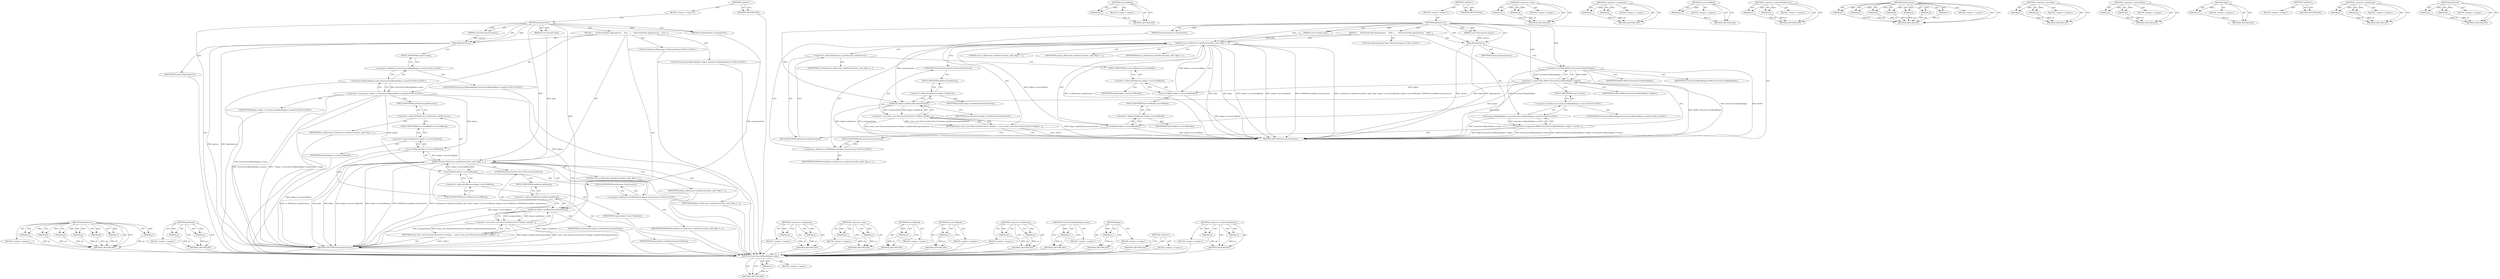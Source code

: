 digraph "&lt;operator&gt;.indirectFieldAccess" {
vulnerable_96 [label=<(METHOD,EntrySyncCallbackHelper.create)>];
vulnerable_97 [label=<(PARAM,p1)>];
vulnerable_98 [label=<(BLOCK,&lt;empty&gt;,&lt;empty&gt;)>];
vulnerable_99 [label=<(METHOD_RETURN,ANY)>];
vulnerable_124 [label=<(METHOD,errorCallback)>];
vulnerable_125 [label=<(PARAM,p1)>];
vulnerable_126 [label=<(BLOCK,&lt;empty&gt;,&lt;empty&gt;)>];
vulnerable_127 [label=<(METHOD_RETURN,ANY)>];
vulnerable_6 [label=<(METHOD,&lt;global&gt;)<SUB>1</SUB>>];
vulnerable_7 [label=<(BLOCK,&lt;empty&gt;,&lt;empty&gt;)<SUB>1</SUB>>];
vulnerable_8 [label=<(METHOD,getDirectory)<SUB>1</SUB>>];
vulnerable_9 [label=<(PARAM,const String&amp; path)<SUB>1</SUB>>];
vulnerable_10 [label=<(PARAM,const Dictionary&amp; options)<SUB>1</SUB>>];
vulnerable_11 [label=<(PARAM,ExceptionState&amp; exceptionState)<SUB>1</SUB>>];
vulnerable_12 [label=<(BLOCK,{
     FileSystemFlags flags(options);
    RefP...,{
     FileSystemFlags flags(options);
    RefP...)<SUB>2</SUB>>];
vulnerable_13 [label="<(LOCAL,FileSystemFlags flags: FileSystemFlags)<SUB>3</SUB>>"];
vulnerable_14 [label=<(flags,flags(options))<SUB>3</SUB>>];
vulnerable_15 [label=<(IDENTIFIER,options,flags(options))<SUB>3</SUB>>];
vulnerable_16 [label=<(&lt;operator&gt;.assignment,RefPtr&lt;EntrySyncCallbackHelper&gt; helper = EntryS...)<SUB>4</SUB>>];
vulnerable_17 [label=<(&lt;operator&gt;.greaterThan,RefPtr&lt;EntrySyncCallbackHelper&gt; helper)<SUB>4</SUB>>];
vulnerable_18 [label=<(&lt;operator&gt;.lessThan,RefPtr&lt;EntrySyncCallbackHelper)<SUB>4</SUB>>];
vulnerable_19 [label=<(IDENTIFIER,RefPtr,RefPtr&lt;EntrySyncCallbackHelper)<SUB>4</SUB>>];
vulnerable_20 [label=<(IDENTIFIER,EntrySyncCallbackHelper,RefPtr&lt;EntrySyncCallbackHelper)<SUB>4</SUB>>];
vulnerable_21 [label=<(IDENTIFIER,helper,RefPtr&lt;EntrySyncCallbackHelper&gt; helper)<SUB>4</SUB>>];
vulnerable_22 [label="<(EntrySyncCallbackHelper.create,EntrySyncCallbackHelper::create())<SUB>4</SUB>>"];
vulnerable_23 [label="<(&lt;operator&gt;.fieldAccess,EntrySyncCallbackHelper::create)<SUB>4</SUB>>"];
vulnerable_24 [label="<(IDENTIFIER,EntrySyncCallbackHelper,EntrySyncCallbackHelper::create())<SUB>4</SUB>>"];
vulnerable_25 [label=<(FIELD_IDENTIFIER,create,create)<SUB>4</SUB>>];
vulnerable_26 [label=<(getDirectory,m_fileSystem-&gt;getDirectory(this, path, flags, h...)<SUB>5</SUB>>];
vulnerable_27 [label=<(&lt;operator&gt;.indirectFieldAccess,m_fileSystem-&gt;getDirectory)<SUB>5</SUB>>];
vulnerable_28 [label=<(IDENTIFIER,m_fileSystem,m_fileSystem-&gt;getDirectory(this, path, flags, h...)<SUB>5</SUB>>];
vulnerable_29 [label=<(FIELD_IDENTIFIER,getDirectory,getDirectory)<SUB>5</SUB>>];
vulnerable_30 [label=<(LITERAL,this,m_fileSystem-&gt;getDirectory(this, path, flags, h...)<SUB>5</SUB>>];
vulnerable_31 [label=<(IDENTIFIER,path,m_fileSystem-&gt;getDirectory(this, path, flags, h...)<SUB>5</SUB>>];
vulnerable_32 [label=<(IDENTIFIER,flags,m_fileSystem-&gt;getDirectory(this, path, flags, h...)<SUB>5</SUB>>];
vulnerable_33 [label=<(successCallback,helper-&gt;successCallback())<SUB>5</SUB>>];
vulnerable_34 [label=<(&lt;operator&gt;.indirectFieldAccess,helper-&gt;successCallback)<SUB>5</SUB>>];
vulnerable_35 [label=<(IDENTIFIER,helper,helper-&gt;successCallback())<SUB>5</SUB>>];
vulnerable_36 [label=<(FIELD_IDENTIFIER,successCallback,successCallback)<SUB>5</SUB>>];
vulnerable_37 [label=<(errorCallback,helper-&gt;errorCallback())<SUB>5</SUB>>];
vulnerable_38 [label=<(&lt;operator&gt;.indirectFieldAccess,helper-&gt;errorCallback)<SUB>5</SUB>>];
vulnerable_39 [label=<(IDENTIFIER,helper,helper-&gt;errorCallback())<SUB>5</SUB>>];
vulnerable_40 [label=<(FIELD_IDENTIFIER,errorCallback,errorCallback)<SUB>5</SUB>>];
vulnerable_41 [label="<(&lt;operator&gt;.fieldAccess,DOMFileSystemBase::Synchronous)<SUB>5</SUB>>"];
vulnerable_42 [label=<(IDENTIFIER,DOMFileSystemBase,m_fileSystem-&gt;getDirectory(this, path, flags, h...)<SUB>5</SUB>>];
vulnerable_43 [label=<(FIELD_IDENTIFIER,Synchronous,Synchronous)<SUB>5</SUB>>];
vulnerable_44 [label=<(RETURN,return static_cast&lt;DirectoryEntrySync*&gt;(helper-...,return static_cast&lt;DirectoryEntrySync*&gt;(helper-...)<SUB>6</SUB>>];
vulnerable_45 [label=<(&lt;operator&gt;.cast,static_cast&lt;DirectoryEntrySync*&gt;(helper-&gt;getRes...)<SUB>6</SUB>>];
vulnerable_46 [label=<(UNKNOWN,DirectoryEntrySync*,DirectoryEntrySync*)<SUB>6</SUB>>];
vulnerable_47 [label=<(getResult,helper-&gt;getResult(exceptionState))<SUB>6</SUB>>];
vulnerable_48 [label=<(&lt;operator&gt;.indirectFieldAccess,helper-&gt;getResult)<SUB>6</SUB>>];
vulnerable_49 [label=<(IDENTIFIER,helper,helper-&gt;getResult(exceptionState))<SUB>6</SUB>>];
vulnerable_50 [label=<(FIELD_IDENTIFIER,getResult,getResult)<SUB>6</SUB>>];
vulnerable_51 [label=<(IDENTIFIER,exceptionState,helper-&gt;getResult(exceptionState))<SUB>6</SUB>>];
vulnerable_52 [label=<(METHOD_RETURN,DirectoryEntrySync)<SUB>1</SUB>>];
vulnerable_54 [label=<(METHOD_RETURN,ANY)<SUB>1</SUB>>];
vulnerable_128 [label=<(METHOD,&lt;operator&gt;.cast)>];
vulnerable_129 [label=<(PARAM,p1)>];
vulnerable_130 [label=<(PARAM,p2)>];
vulnerable_131 [label=<(BLOCK,&lt;empty&gt;,&lt;empty&gt;)>];
vulnerable_132 [label=<(METHOD_RETURN,ANY)>];
vulnerable_81 [label=<(METHOD,&lt;operator&gt;.assignment)>];
vulnerable_82 [label=<(PARAM,p1)>];
vulnerable_83 [label=<(PARAM,p2)>];
vulnerable_84 [label=<(BLOCK,&lt;empty&gt;,&lt;empty&gt;)>];
vulnerable_85 [label=<(METHOD_RETURN,ANY)>];
vulnerable_120 [label=<(METHOD,successCallback)>];
vulnerable_121 [label=<(PARAM,p1)>];
vulnerable_122 [label=<(BLOCK,&lt;empty&gt;,&lt;empty&gt;)>];
vulnerable_123 [label=<(METHOD_RETURN,ANY)>];
vulnerable_115 [label=<(METHOD,&lt;operator&gt;.indirectFieldAccess)>];
vulnerable_116 [label=<(PARAM,p1)>];
vulnerable_117 [label=<(PARAM,p2)>];
vulnerable_118 [label=<(BLOCK,&lt;empty&gt;,&lt;empty&gt;)>];
vulnerable_119 [label=<(METHOD_RETURN,ANY)>];
vulnerable_105 [label=<(METHOD,getDirectory)>];
vulnerable_106 [label=<(PARAM,p1)>];
vulnerable_107 [label=<(PARAM,p2)>];
vulnerable_108 [label=<(PARAM,p3)>];
vulnerable_109 [label=<(PARAM,p4)>];
vulnerable_110 [label=<(PARAM,p5)>];
vulnerable_111 [label=<(PARAM,p6)>];
vulnerable_112 [label=<(PARAM,p7)>];
vulnerable_113 [label=<(BLOCK,&lt;empty&gt;,&lt;empty&gt;)>];
vulnerable_114 [label=<(METHOD_RETURN,ANY)>];
vulnerable_91 [label=<(METHOD,&lt;operator&gt;.lessThan)>];
vulnerable_92 [label=<(PARAM,p1)>];
vulnerable_93 [label=<(PARAM,p2)>];
vulnerable_94 [label=<(BLOCK,&lt;empty&gt;,&lt;empty&gt;)>];
vulnerable_95 [label=<(METHOD_RETURN,ANY)>];
vulnerable_86 [label=<(METHOD,&lt;operator&gt;.greaterThan)>];
vulnerable_87 [label=<(PARAM,p1)>];
vulnerable_88 [label=<(PARAM,p2)>];
vulnerable_89 [label=<(BLOCK,&lt;empty&gt;,&lt;empty&gt;)>];
vulnerable_90 [label=<(METHOD_RETURN,ANY)>];
vulnerable_77 [label=<(METHOD,flags)>];
vulnerable_78 [label=<(PARAM,p1)>];
vulnerable_79 [label=<(BLOCK,&lt;empty&gt;,&lt;empty&gt;)>];
vulnerable_80 [label=<(METHOD_RETURN,ANY)>];
vulnerable_71 [label=<(METHOD,&lt;global&gt;)<SUB>1</SUB>>];
vulnerable_72 [label=<(BLOCK,&lt;empty&gt;,&lt;empty&gt;)>];
vulnerable_73 [label=<(METHOD_RETURN,ANY)>];
vulnerable_100 [label=<(METHOD,&lt;operator&gt;.fieldAccess)>];
vulnerable_101 [label=<(PARAM,p1)>];
vulnerable_102 [label=<(PARAM,p2)>];
vulnerable_103 [label=<(BLOCK,&lt;empty&gt;,&lt;empty&gt;)>];
vulnerable_104 [label=<(METHOD_RETURN,ANY)>];
vulnerable_133 [label=<(METHOD,getResult)>];
vulnerable_134 [label=<(PARAM,p1)>];
vulnerable_135 [label=<(PARAM,p2)>];
vulnerable_136 [label=<(BLOCK,&lt;empty&gt;,&lt;empty&gt;)>];
vulnerable_137 [label=<(METHOD_RETURN,ANY)>];
fixed_94 [label=<(METHOD,getDirectory)>];
fixed_95 [label=<(PARAM,p1)>];
fixed_96 [label=<(PARAM,p2)>];
fixed_97 [label=<(PARAM,p3)>];
fixed_98 [label=<(PARAM,p4)>];
fixed_99 [label=<(PARAM,p5)>];
fixed_100 [label=<(PARAM,p6)>];
fixed_101 [label=<(PARAM,p7)>];
fixed_102 [label=<(BLOCK,&lt;empty&gt;,&lt;empty&gt;)>];
fixed_103 [label=<(METHOD_RETURN,ANY)>];
fixed_122 [label=<(METHOD,getResult)>];
fixed_123 [label=<(PARAM,p1)>];
fixed_124 [label=<(PARAM,p2)>];
fixed_125 [label=<(BLOCK,&lt;empty&gt;,&lt;empty&gt;)>];
fixed_126 [label=<(METHOD_RETURN,ANY)>];
fixed_6 [label=<(METHOD,&lt;global&gt;)<SUB>1</SUB>>];
fixed_7 [label=<(BLOCK,&lt;empty&gt;,&lt;empty&gt;)<SUB>1</SUB>>];
fixed_8 [label=<(METHOD,getDirectory)<SUB>1</SUB>>];
fixed_9 [label=<(PARAM,const String&amp; path)<SUB>1</SUB>>];
fixed_10 [label=<(PARAM,const Dictionary&amp; options)<SUB>1</SUB>>];
fixed_11 [label=<(PARAM,ExceptionState&amp; exceptionState)<SUB>1</SUB>>];
fixed_12 [label=<(BLOCK,{
     FileSystemFlags flags(options);
    Entr...,{
     FileSystemFlags flags(options);
    Entr...)<SUB>2</SUB>>];
fixed_13 [label="<(LOCAL,FileSystemFlags flags: FileSystemFlags)<SUB>3</SUB>>"];
fixed_14 [label=<(flags,flags(options))<SUB>3</SUB>>];
fixed_15 [label=<(IDENTIFIER,options,flags(options))<SUB>3</SUB>>];
fixed_16 [label="<(LOCAL,EntrySyncCallbackHelper* helper: EntrySyncCallbackHelper*)<SUB>4</SUB>>"];
fixed_17 [label="<(&lt;operator&gt;.assignment,* helper = EntrySyncCallbackHelper::create())<SUB>4</SUB>>"];
fixed_18 [label="<(IDENTIFIER,helper,* helper = EntrySyncCallbackHelper::create())<SUB>4</SUB>>"];
fixed_19 [label="<(EntrySyncCallbackHelper.create,EntrySyncCallbackHelper::create())<SUB>4</SUB>>"];
fixed_20 [label="<(&lt;operator&gt;.fieldAccess,EntrySyncCallbackHelper::create)<SUB>4</SUB>>"];
fixed_21 [label="<(IDENTIFIER,EntrySyncCallbackHelper,EntrySyncCallbackHelper::create())<SUB>4</SUB>>"];
fixed_22 [label=<(FIELD_IDENTIFIER,create,create)<SUB>4</SUB>>];
fixed_23 [label=<(getDirectory,m_fileSystem-&gt;getDirectory(this, path, flags, h...)<SUB>5</SUB>>];
fixed_24 [label=<(&lt;operator&gt;.indirectFieldAccess,m_fileSystem-&gt;getDirectory)<SUB>5</SUB>>];
fixed_25 [label=<(IDENTIFIER,m_fileSystem,m_fileSystem-&gt;getDirectory(this, path, flags, h...)<SUB>5</SUB>>];
fixed_26 [label=<(FIELD_IDENTIFIER,getDirectory,getDirectory)<SUB>5</SUB>>];
fixed_27 [label=<(LITERAL,this,m_fileSystem-&gt;getDirectory(this, path, flags, h...)<SUB>5</SUB>>];
fixed_28 [label=<(IDENTIFIER,path,m_fileSystem-&gt;getDirectory(this, path, flags, h...)<SUB>5</SUB>>];
fixed_29 [label=<(IDENTIFIER,flags,m_fileSystem-&gt;getDirectory(this, path, flags, h...)<SUB>5</SUB>>];
fixed_30 [label=<(successCallback,helper-&gt;successCallback())<SUB>5</SUB>>];
fixed_31 [label=<(&lt;operator&gt;.indirectFieldAccess,helper-&gt;successCallback)<SUB>5</SUB>>];
fixed_32 [label=<(IDENTIFIER,helper,helper-&gt;successCallback())<SUB>5</SUB>>];
fixed_33 [label=<(FIELD_IDENTIFIER,successCallback,successCallback)<SUB>5</SUB>>];
fixed_34 [label=<(errorCallback,helper-&gt;errorCallback())<SUB>5</SUB>>];
fixed_35 [label=<(&lt;operator&gt;.indirectFieldAccess,helper-&gt;errorCallback)<SUB>5</SUB>>];
fixed_36 [label=<(IDENTIFIER,helper,helper-&gt;errorCallback())<SUB>5</SUB>>];
fixed_37 [label=<(FIELD_IDENTIFIER,errorCallback,errorCallback)<SUB>5</SUB>>];
fixed_38 [label="<(&lt;operator&gt;.fieldAccess,DOMFileSystemBase::Synchronous)<SUB>5</SUB>>"];
fixed_39 [label=<(IDENTIFIER,DOMFileSystemBase,m_fileSystem-&gt;getDirectory(this, path, flags, h...)<SUB>5</SUB>>];
fixed_40 [label=<(FIELD_IDENTIFIER,Synchronous,Synchronous)<SUB>5</SUB>>];
fixed_41 [label=<(RETURN,return static_cast&lt;DirectoryEntrySync*&gt;(helper-...,return static_cast&lt;DirectoryEntrySync*&gt;(helper-...)<SUB>6</SUB>>];
fixed_42 [label=<(&lt;operator&gt;.cast,static_cast&lt;DirectoryEntrySync*&gt;(helper-&gt;getRes...)<SUB>6</SUB>>];
fixed_43 [label=<(UNKNOWN,DirectoryEntrySync*,DirectoryEntrySync*)<SUB>6</SUB>>];
fixed_44 [label=<(getResult,helper-&gt;getResult(exceptionState))<SUB>6</SUB>>];
fixed_45 [label=<(&lt;operator&gt;.indirectFieldAccess,helper-&gt;getResult)<SUB>6</SUB>>];
fixed_46 [label=<(IDENTIFIER,helper,helper-&gt;getResult(exceptionState))<SUB>6</SUB>>];
fixed_47 [label=<(FIELD_IDENTIFIER,getResult,getResult)<SUB>6</SUB>>];
fixed_48 [label=<(IDENTIFIER,exceptionState,helper-&gt;getResult(exceptionState))<SUB>6</SUB>>];
fixed_49 [label=<(METHOD_RETURN,DirectoryEntrySync)<SUB>1</SUB>>];
fixed_51 [label=<(METHOD_RETURN,ANY)<SUB>1</SUB>>];
fixed_80 [label=<(METHOD,&lt;operator&gt;.assignment)>];
fixed_81 [label=<(PARAM,p1)>];
fixed_82 [label=<(PARAM,p2)>];
fixed_83 [label=<(BLOCK,&lt;empty&gt;,&lt;empty&gt;)>];
fixed_84 [label=<(METHOD_RETURN,ANY)>];
fixed_117 [label=<(METHOD,&lt;operator&gt;.cast)>];
fixed_118 [label=<(PARAM,p1)>];
fixed_119 [label=<(PARAM,p2)>];
fixed_120 [label=<(BLOCK,&lt;empty&gt;,&lt;empty&gt;)>];
fixed_121 [label=<(METHOD_RETURN,ANY)>];
fixed_113 [label=<(METHOD,errorCallback)>];
fixed_114 [label=<(PARAM,p1)>];
fixed_115 [label=<(BLOCK,&lt;empty&gt;,&lt;empty&gt;)>];
fixed_116 [label=<(METHOD_RETURN,ANY)>];
fixed_109 [label=<(METHOD,successCallback)>];
fixed_110 [label=<(PARAM,p1)>];
fixed_111 [label=<(BLOCK,&lt;empty&gt;,&lt;empty&gt;)>];
fixed_112 [label=<(METHOD_RETURN,ANY)>];
fixed_89 [label=<(METHOD,&lt;operator&gt;.fieldAccess)>];
fixed_90 [label=<(PARAM,p1)>];
fixed_91 [label=<(PARAM,p2)>];
fixed_92 [label=<(BLOCK,&lt;empty&gt;,&lt;empty&gt;)>];
fixed_93 [label=<(METHOD_RETURN,ANY)>];
fixed_85 [label=<(METHOD,EntrySyncCallbackHelper.create)>];
fixed_86 [label=<(PARAM,p1)>];
fixed_87 [label=<(BLOCK,&lt;empty&gt;,&lt;empty&gt;)>];
fixed_88 [label=<(METHOD_RETURN,ANY)>];
fixed_76 [label=<(METHOD,flags)>];
fixed_77 [label=<(PARAM,p1)>];
fixed_78 [label=<(BLOCK,&lt;empty&gt;,&lt;empty&gt;)>];
fixed_79 [label=<(METHOD_RETURN,ANY)>];
fixed_70 [label=<(METHOD,&lt;global&gt;)<SUB>1</SUB>>];
fixed_71 [label=<(BLOCK,&lt;empty&gt;,&lt;empty&gt;)>];
fixed_72 [label=<(METHOD_RETURN,ANY)>];
fixed_104 [label=<(METHOD,&lt;operator&gt;.indirectFieldAccess)>];
fixed_105 [label=<(PARAM,p1)>];
fixed_106 [label=<(PARAM,p2)>];
fixed_107 [label=<(BLOCK,&lt;empty&gt;,&lt;empty&gt;)>];
fixed_108 [label=<(METHOD_RETURN,ANY)>];
vulnerable_96 -> vulnerable_97  [key=0, label="AST: "];
vulnerable_96 -> vulnerable_97  [key=1, label="DDG: "];
vulnerable_96 -> vulnerable_98  [key=0, label="AST: "];
vulnerable_96 -> vulnerable_99  [key=0, label="AST: "];
vulnerable_96 -> vulnerable_99  [key=1, label="CFG: "];
vulnerable_97 -> vulnerable_99  [key=0, label="DDG: p1"];
vulnerable_124 -> vulnerable_125  [key=0, label="AST: "];
vulnerable_124 -> vulnerable_125  [key=1, label="DDG: "];
vulnerable_124 -> vulnerable_126  [key=0, label="AST: "];
vulnerable_124 -> vulnerable_127  [key=0, label="AST: "];
vulnerable_124 -> vulnerable_127  [key=1, label="CFG: "];
vulnerable_125 -> vulnerable_127  [key=0, label="DDG: p1"];
vulnerable_6 -> vulnerable_7  [key=0, label="AST: "];
vulnerable_6 -> vulnerable_54  [key=0, label="AST: "];
vulnerable_6 -> vulnerable_54  [key=1, label="CFG: "];
vulnerable_7 -> vulnerable_8  [key=0, label="AST: "];
vulnerable_8 -> vulnerable_9  [key=0, label="AST: "];
vulnerable_8 -> vulnerable_9  [key=1, label="DDG: "];
vulnerable_8 -> vulnerable_10  [key=0, label="AST: "];
vulnerable_8 -> vulnerable_10  [key=1, label="DDG: "];
vulnerable_8 -> vulnerable_11  [key=0, label="AST: "];
vulnerable_8 -> vulnerable_11  [key=1, label="DDG: "];
vulnerable_8 -> vulnerable_12  [key=0, label="AST: "];
vulnerable_8 -> vulnerable_52  [key=0, label="AST: "];
vulnerable_8 -> vulnerable_14  [key=0, label="CFG: "];
vulnerable_8 -> vulnerable_14  [key=1, label="DDG: "];
vulnerable_8 -> vulnerable_26  [key=0, label="DDG: "];
vulnerable_8 -> vulnerable_17  [key=0, label="DDG: "];
vulnerable_8 -> vulnerable_18  [key=0, label="DDG: "];
vulnerable_8 -> vulnerable_47  [key=0, label="DDG: "];
vulnerable_9 -> vulnerable_26  [key=0, label="DDG: path"];
vulnerable_10 -> vulnerable_14  [key=0, label="DDG: options"];
vulnerable_11 -> vulnerable_47  [key=0, label="DDG: exceptionState"];
vulnerable_12 -> vulnerable_13  [key=0, label="AST: "];
vulnerable_12 -> vulnerable_14  [key=0, label="AST: "];
vulnerable_12 -> vulnerable_16  [key=0, label="AST: "];
vulnerable_12 -> vulnerable_26  [key=0, label="AST: "];
vulnerable_12 -> vulnerable_44  [key=0, label="AST: "];
vulnerable_14 -> vulnerable_15  [key=0, label="AST: "];
vulnerable_14 -> vulnerable_18  [key=0, label="CFG: "];
vulnerable_14 -> vulnerable_52  [key=0, label="DDG: options"];
vulnerable_14 -> vulnerable_52  [key=1, label="DDG: flags(options)"];
vulnerable_16 -> vulnerable_17  [key=0, label="AST: "];
vulnerable_16 -> vulnerable_22  [key=0, label="AST: "];
vulnerable_16 -> vulnerable_29  [key=0, label="CFG: "];
vulnerable_16 -> vulnerable_52  [key=0, label="DDG: RefPtr&lt;EntrySyncCallbackHelper&gt; helper"];
vulnerable_16 -> vulnerable_52  [key=1, label="DDG: EntrySyncCallbackHelper::create()"];
vulnerable_16 -> vulnerable_52  [key=2, label="DDG: RefPtr&lt;EntrySyncCallbackHelper&gt; helper = EntrySyncCallbackHelper::create()"];
vulnerable_17 -> vulnerable_18  [key=0, label="AST: "];
vulnerable_17 -> vulnerable_21  [key=0, label="AST: "];
vulnerable_17 -> vulnerable_25  [key=0, label="CFG: "];
vulnerable_17 -> vulnerable_52  [key=0, label="DDG: RefPtr&lt;EntrySyncCallbackHelper"];
vulnerable_17 -> vulnerable_52  [key=1, label="DDG: helper"];
vulnerable_17 -> vulnerable_33  [key=0, label="DDG: helper"];
vulnerable_17 -> vulnerable_37  [key=0, label="DDG: helper"];
vulnerable_17 -> vulnerable_47  [key=0, label="DDG: helper"];
vulnerable_18 -> vulnerable_19  [key=0, label="AST: "];
vulnerable_18 -> vulnerable_20  [key=0, label="AST: "];
vulnerable_18 -> vulnerable_17  [key=0, label="CFG: "];
vulnerable_18 -> vulnerable_17  [key=1, label="DDG: RefPtr"];
vulnerable_18 -> vulnerable_17  [key=2, label="DDG: EntrySyncCallbackHelper"];
vulnerable_18 -> vulnerable_52  [key=0, label="DDG: EntrySyncCallbackHelper"];
vulnerable_18 -> vulnerable_52  [key=1, label="DDG: RefPtr"];
vulnerable_18 -> vulnerable_22  [key=0, label="DDG: EntrySyncCallbackHelper"];
vulnerable_22 -> vulnerable_23  [key=0, label="AST: "];
vulnerable_22 -> vulnerable_16  [key=0, label="CFG: "];
vulnerable_22 -> vulnerable_16  [key=1, label="DDG: EntrySyncCallbackHelper::create"];
vulnerable_22 -> vulnerable_52  [key=0, label="DDG: EntrySyncCallbackHelper::create"];
vulnerable_23 -> vulnerable_24  [key=0, label="AST: "];
vulnerable_23 -> vulnerable_25  [key=0, label="AST: "];
vulnerable_23 -> vulnerable_22  [key=0, label="CFG: "];
vulnerable_25 -> vulnerable_23  [key=0, label="CFG: "];
vulnerable_26 -> vulnerable_27  [key=0, label="AST: "];
vulnerable_26 -> vulnerable_30  [key=0, label="AST: "];
vulnerable_26 -> vulnerable_31  [key=0, label="AST: "];
vulnerable_26 -> vulnerable_32  [key=0, label="AST: "];
vulnerable_26 -> vulnerable_33  [key=0, label="AST: "];
vulnerable_26 -> vulnerable_37  [key=0, label="AST: "];
vulnerable_26 -> vulnerable_41  [key=0, label="AST: "];
vulnerable_26 -> vulnerable_46  [key=0, label="CFG: "];
vulnerable_26 -> vulnerable_52  [key=0, label="DDG: m_fileSystem-&gt;getDirectory"];
vulnerable_26 -> vulnerable_52  [key=1, label="DDG: path"];
vulnerable_26 -> vulnerable_52  [key=2, label="DDG: flags"];
vulnerable_26 -> vulnerable_52  [key=3, label="DDG: helper-&gt;successCallback()"];
vulnerable_26 -> vulnerable_52  [key=4, label="DDG: helper-&gt;errorCallback()"];
vulnerable_26 -> vulnerable_52  [key=5, label="DDG: DOMFileSystemBase::Synchronous"];
vulnerable_26 -> vulnerable_52  [key=6, label="DDG: m_fileSystem-&gt;getDirectory(this, path, flags, helper-&gt;successCallback(), helper-&gt;errorCallback(), DOMFileSystemBase::Synchronous)"];
vulnerable_27 -> vulnerable_28  [key=0, label="AST: "];
vulnerable_27 -> vulnerable_29  [key=0, label="AST: "];
vulnerable_27 -> vulnerable_36  [key=0, label="CFG: "];
vulnerable_29 -> vulnerable_27  [key=0, label="CFG: "];
vulnerable_33 -> vulnerable_34  [key=0, label="AST: "];
vulnerable_33 -> vulnerable_40  [key=0, label="CFG: "];
vulnerable_33 -> vulnerable_52  [key=0, label="DDG: helper-&gt;successCallback"];
vulnerable_33 -> vulnerable_26  [key=0, label="DDG: helper-&gt;successCallback"];
vulnerable_34 -> vulnerable_35  [key=0, label="AST: "];
vulnerable_34 -> vulnerable_36  [key=0, label="AST: "];
vulnerable_34 -> vulnerable_33  [key=0, label="CFG: "];
vulnerable_36 -> vulnerable_34  [key=0, label="CFG: "];
vulnerable_37 -> vulnerable_38  [key=0, label="AST: "];
vulnerable_37 -> vulnerable_43  [key=0, label="CFG: "];
vulnerable_37 -> vulnerable_52  [key=0, label="DDG: helper-&gt;errorCallback"];
vulnerable_37 -> vulnerable_26  [key=0, label="DDG: helper-&gt;errorCallback"];
vulnerable_38 -> vulnerable_39  [key=0, label="AST: "];
vulnerable_38 -> vulnerable_40  [key=0, label="AST: "];
vulnerable_38 -> vulnerable_37  [key=0, label="CFG: "];
vulnerable_40 -> vulnerable_38  [key=0, label="CFG: "];
vulnerable_41 -> vulnerable_42  [key=0, label="AST: "];
vulnerable_41 -> vulnerable_43  [key=0, label="AST: "];
vulnerable_41 -> vulnerable_26  [key=0, label="CFG: "];
vulnerable_43 -> vulnerable_41  [key=0, label="CFG: "];
vulnerable_44 -> vulnerable_45  [key=0, label="AST: "];
vulnerable_44 -> vulnerable_52  [key=0, label="CFG: "];
vulnerable_44 -> vulnerable_52  [key=1, label="DDG: &lt;RET&gt;"];
vulnerable_45 -> vulnerable_46  [key=0, label="AST: "];
vulnerable_45 -> vulnerable_47  [key=0, label="AST: "];
vulnerable_45 -> vulnerable_44  [key=0, label="CFG: "];
vulnerable_45 -> vulnerable_44  [key=1, label="DDG: static_cast&lt;DirectoryEntrySync*&gt;(helper-&gt;getResult(exceptionState))"];
vulnerable_45 -> vulnerable_52  [key=0, label="DDG: helper-&gt;getResult(exceptionState)"];
vulnerable_45 -> vulnerable_52  [key=1, label="DDG: static_cast&lt;DirectoryEntrySync*&gt;(helper-&gt;getResult(exceptionState))"];
vulnerable_46 -> vulnerable_50  [key=0, label="CFG: "];
vulnerable_47 -> vulnerable_48  [key=0, label="AST: "];
vulnerable_47 -> vulnerable_51  [key=0, label="AST: "];
vulnerable_47 -> vulnerable_45  [key=0, label="CFG: "];
vulnerable_47 -> vulnerable_45  [key=1, label="DDG: helper-&gt;getResult"];
vulnerable_47 -> vulnerable_45  [key=2, label="DDG: exceptionState"];
vulnerable_47 -> vulnerable_52  [key=0, label="DDG: helper-&gt;getResult"];
vulnerable_47 -> vulnerable_52  [key=1, label="DDG: exceptionState"];
vulnerable_48 -> vulnerable_49  [key=0, label="AST: "];
vulnerable_48 -> vulnerable_50  [key=0, label="AST: "];
vulnerable_48 -> vulnerable_47  [key=0, label="CFG: "];
vulnerable_50 -> vulnerable_48  [key=0, label="CFG: "];
vulnerable_128 -> vulnerable_129  [key=0, label="AST: "];
vulnerable_128 -> vulnerable_129  [key=1, label="DDG: "];
vulnerable_128 -> vulnerable_131  [key=0, label="AST: "];
vulnerable_128 -> vulnerable_130  [key=0, label="AST: "];
vulnerable_128 -> vulnerable_130  [key=1, label="DDG: "];
vulnerable_128 -> vulnerable_132  [key=0, label="AST: "];
vulnerable_128 -> vulnerable_132  [key=1, label="CFG: "];
vulnerable_129 -> vulnerable_132  [key=0, label="DDG: p1"];
vulnerable_130 -> vulnerable_132  [key=0, label="DDG: p2"];
vulnerable_81 -> vulnerable_82  [key=0, label="AST: "];
vulnerable_81 -> vulnerable_82  [key=1, label="DDG: "];
vulnerable_81 -> vulnerable_84  [key=0, label="AST: "];
vulnerable_81 -> vulnerable_83  [key=0, label="AST: "];
vulnerable_81 -> vulnerable_83  [key=1, label="DDG: "];
vulnerable_81 -> vulnerable_85  [key=0, label="AST: "];
vulnerable_81 -> vulnerable_85  [key=1, label="CFG: "];
vulnerable_82 -> vulnerable_85  [key=0, label="DDG: p1"];
vulnerable_83 -> vulnerable_85  [key=0, label="DDG: p2"];
vulnerable_120 -> vulnerable_121  [key=0, label="AST: "];
vulnerable_120 -> vulnerable_121  [key=1, label="DDG: "];
vulnerable_120 -> vulnerable_122  [key=0, label="AST: "];
vulnerable_120 -> vulnerable_123  [key=0, label="AST: "];
vulnerable_120 -> vulnerable_123  [key=1, label="CFG: "];
vulnerable_121 -> vulnerable_123  [key=0, label="DDG: p1"];
vulnerable_115 -> vulnerable_116  [key=0, label="AST: "];
vulnerable_115 -> vulnerable_116  [key=1, label="DDG: "];
vulnerable_115 -> vulnerable_118  [key=0, label="AST: "];
vulnerable_115 -> vulnerable_117  [key=0, label="AST: "];
vulnerable_115 -> vulnerable_117  [key=1, label="DDG: "];
vulnerable_115 -> vulnerable_119  [key=0, label="AST: "];
vulnerable_115 -> vulnerable_119  [key=1, label="CFG: "];
vulnerable_116 -> vulnerable_119  [key=0, label="DDG: p1"];
vulnerable_117 -> vulnerable_119  [key=0, label="DDG: p2"];
vulnerable_105 -> vulnerable_106  [key=0, label="AST: "];
vulnerable_105 -> vulnerable_106  [key=1, label="DDG: "];
vulnerable_105 -> vulnerable_113  [key=0, label="AST: "];
vulnerable_105 -> vulnerable_107  [key=0, label="AST: "];
vulnerable_105 -> vulnerable_107  [key=1, label="DDG: "];
vulnerable_105 -> vulnerable_114  [key=0, label="AST: "];
vulnerable_105 -> vulnerable_114  [key=1, label="CFG: "];
vulnerable_105 -> vulnerable_108  [key=0, label="AST: "];
vulnerable_105 -> vulnerable_108  [key=1, label="DDG: "];
vulnerable_105 -> vulnerable_109  [key=0, label="AST: "];
vulnerable_105 -> vulnerable_109  [key=1, label="DDG: "];
vulnerable_105 -> vulnerable_110  [key=0, label="AST: "];
vulnerable_105 -> vulnerable_110  [key=1, label="DDG: "];
vulnerable_105 -> vulnerable_111  [key=0, label="AST: "];
vulnerable_105 -> vulnerable_111  [key=1, label="DDG: "];
vulnerable_105 -> vulnerable_112  [key=0, label="AST: "];
vulnerable_105 -> vulnerable_112  [key=1, label="DDG: "];
vulnerable_106 -> vulnerable_114  [key=0, label="DDG: p1"];
vulnerable_107 -> vulnerable_114  [key=0, label="DDG: p2"];
vulnerable_108 -> vulnerable_114  [key=0, label="DDG: p3"];
vulnerable_109 -> vulnerable_114  [key=0, label="DDG: p4"];
vulnerable_110 -> vulnerable_114  [key=0, label="DDG: p5"];
vulnerable_111 -> vulnerable_114  [key=0, label="DDG: p6"];
vulnerable_112 -> vulnerable_114  [key=0, label="DDG: p7"];
vulnerable_91 -> vulnerable_92  [key=0, label="AST: "];
vulnerable_91 -> vulnerable_92  [key=1, label="DDG: "];
vulnerable_91 -> vulnerable_94  [key=0, label="AST: "];
vulnerable_91 -> vulnerable_93  [key=0, label="AST: "];
vulnerable_91 -> vulnerable_93  [key=1, label="DDG: "];
vulnerable_91 -> vulnerable_95  [key=0, label="AST: "];
vulnerable_91 -> vulnerable_95  [key=1, label="CFG: "];
vulnerable_92 -> vulnerable_95  [key=0, label="DDG: p1"];
vulnerable_93 -> vulnerable_95  [key=0, label="DDG: p2"];
vulnerable_86 -> vulnerable_87  [key=0, label="AST: "];
vulnerable_86 -> vulnerable_87  [key=1, label="DDG: "];
vulnerable_86 -> vulnerable_89  [key=0, label="AST: "];
vulnerable_86 -> vulnerable_88  [key=0, label="AST: "];
vulnerable_86 -> vulnerable_88  [key=1, label="DDG: "];
vulnerable_86 -> vulnerable_90  [key=0, label="AST: "];
vulnerable_86 -> vulnerable_90  [key=1, label="CFG: "];
vulnerable_87 -> vulnerable_90  [key=0, label="DDG: p1"];
vulnerable_88 -> vulnerable_90  [key=0, label="DDG: p2"];
vulnerable_77 -> vulnerable_78  [key=0, label="AST: "];
vulnerable_77 -> vulnerable_78  [key=1, label="DDG: "];
vulnerable_77 -> vulnerable_79  [key=0, label="AST: "];
vulnerable_77 -> vulnerable_80  [key=0, label="AST: "];
vulnerable_77 -> vulnerable_80  [key=1, label="CFG: "];
vulnerable_78 -> vulnerable_80  [key=0, label="DDG: p1"];
vulnerable_71 -> vulnerable_72  [key=0, label="AST: "];
vulnerable_71 -> vulnerable_73  [key=0, label="AST: "];
vulnerable_71 -> vulnerable_73  [key=1, label="CFG: "];
vulnerable_100 -> vulnerable_101  [key=0, label="AST: "];
vulnerable_100 -> vulnerable_101  [key=1, label="DDG: "];
vulnerable_100 -> vulnerable_103  [key=0, label="AST: "];
vulnerable_100 -> vulnerable_102  [key=0, label="AST: "];
vulnerable_100 -> vulnerable_102  [key=1, label="DDG: "];
vulnerable_100 -> vulnerable_104  [key=0, label="AST: "];
vulnerable_100 -> vulnerable_104  [key=1, label="CFG: "];
vulnerable_101 -> vulnerable_104  [key=0, label="DDG: p1"];
vulnerable_102 -> vulnerable_104  [key=0, label="DDG: p2"];
vulnerable_133 -> vulnerable_134  [key=0, label="AST: "];
vulnerable_133 -> vulnerable_134  [key=1, label="DDG: "];
vulnerable_133 -> vulnerable_136  [key=0, label="AST: "];
vulnerable_133 -> vulnerable_135  [key=0, label="AST: "];
vulnerable_133 -> vulnerable_135  [key=1, label="DDG: "];
vulnerable_133 -> vulnerable_137  [key=0, label="AST: "];
vulnerable_133 -> vulnerable_137  [key=1, label="CFG: "];
vulnerable_134 -> vulnerable_137  [key=0, label="DDG: p1"];
vulnerable_135 -> vulnerable_137  [key=0, label="DDG: p2"];
fixed_94 -> fixed_95  [key=0, label="AST: "];
fixed_94 -> fixed_95  [key=1, label="DDG: "];
fixed_94 -> fixed_102  [key=0, label="AST: "];
fixed_94 -> fixed_96  [key=0, label="AST: "];
fixed_94 -> fixed_96  [key=1, label="DDG: "];
fixed_94 -> fixed_103  [key=0, label="AST: "];
fixed_94 -> fixed_103  [key=1, label="CFG: "];
fixed_94 -> fixed_97  [key=0, label="AST: "];
fixed_94 -> fixed_97  [key=1, label="DDG: "];
fixed_94 -> fixed_98  [key=0, label="AST: "];
fixed_94 -> fixed_98  [key=1, label="DDG: "];
fixed_94 -> fixed_99  [key=0, label="AST: "];
fixed_94 -> fixed_99  [key=1, label="DDG: "];
fixed_94 -> fixed_100  [key=0, label="AST: "];
fixed_94 -> fixed_100  [key=1, label="DDG: "];
fixed_94 -> fixed_101  [key=0, label="AST: "];
fixed_94 -> fixed_101  [key=1, label="DDG: "];
fixed_95 -> fixed_103  [key=0, label="DDG: p1"];
fixed_96 -> fixed_103  [key=0, label="DDG: p2"];
fixed_97 -> fixed_103  [key=0, label="DDG: p3"];
fixed_98 -> fixed_103  [key=0, label="DDG: p4"];
fixed_99 -> fixed_103  [key=0, label="DDG: p5"];
fixed_100 -> fixed_103  [key=0, label="DDG: p6"];
fixed_101 -> fixed_103  [key=0, label="DDG: p7"];
fixed_102 -> vulnerable_96  [key=0];
fixed_103 -> vulnerable_96  [key=0];
fixed_122 -> fixed_123  [key=0, label="AST: "];
fixed_122 -> fixed_123  [key=1, label="DDG: "];
fixed_122 -> fixed_125  [key=0, label="AST: "];
fixed_122 -> fixed_124  [key=0, label="AST: "];
fixed_122 -> fixed_124  [key=1, label="DDG: "];
fixed_122 -> fixed_126  [key=0, label="AST: "];
fixed_122 -> fixed_126  [key=1, label="CFG: "];
fixed_123 -> fixed_126  [key=0, label="DDG: p1"];
fixed_124 -> fixed_126  [key=0, label="DDG: p2"];
fixed_125 -> vulnerable_96  [key=0];
fixed_126 -> vulnerable_96  [key=0];
fixed_6 -> fixed_7  [key=0, label="AST: "];
fixed_6 -> fixed_51  [key=0, label="AST: "];
fixed_6 -> fixed_51  [key=1, label="CFG: "];
fixed_7 -> fixed_8  [key=0, label="AST: "];
fixed_8 -> fixed_9  [key=0, label="AST: "];
fixed_8 -> fixed_9  [key=1, label="DDG: "];
fixed_8 -> fixed_10  [key=0, label="AST: "];
fixed_8 -> fixed_10  [key=1, label="DDG: "];
fixed_8 -> fixed_11  [key=0, label="AST: "];
fixed_8 -> fixed_11  [key=1, label="DDG: "];
fixed_8 -> fixed_12  [key=0, label="AST: "];
fixed_8 -> fixed_49  [key=0, label="AST: "];
fixed_8 -> fixed_14  [key=0, label="CFG: "];
fixed_8 -> fixed_14  [key=1, label="DDG: "];
fixed_8 -> fixed_23  [key=0, label="DDG: "];
fixed_8 -> fixed_44  [key=0, label="DDG: "];
fixed_9 -> fixed_23  [key=0, label="DDG: path"];
fixed_10 -> fixed_14  [key=0, label="DDG: options"];
fixed_11 -> fixed_44  [key=0, label="DDG: exceptionState"];
fixed_12 -> fixed_13  [key=0, label="AST: "];
fixed_12 -> fixed_14  [key=0, label="AST: "];
fixed_12 -> fixed_16  [key=0, label="AST: "];
fixed_12 -> fixed_17  [key=0, label="AST: "];
fixed_12 -> fixed_23  [key=0, label="AST: "];
fixed_12 -> fixed_41  [key=0, label="AST: "];
fixed_13 -> vulnerable_96  [key=0];
fixed_14 -> fixed_15  [key=0, label="AST: "];
fixed_14 -> fixed_22  [key=0, label="CFG: "];
fixed_14 -> fixed_49  [key=0, label="DDG: options"];
fixed_14 -> fixed_49  [key=1, label="DDG: flags(options)"];
fixed_15 -> vulnerable_96  [key=0];
fixed_16 -> vulnerable_96  [key=0];
fixed_17 -> fixed_18  [key=0, label="AST: "];
fixed_17 -> fixed_19  [key=0, label="AST: "];
fixed_17 -> fixed_26  [key=0, label="CFG: "];
fixed_17 -> fixed_49  [key=0, label="DDG: helper"];
fixed_17 -> fixed_49  [key=1, label="DDG: EntrySyncCallbackHelper::create()"];
fixed_17 -> fixed_49  [key=2, label="DDG: * helper = EntrySyncCallbackHelper::create()"];
fixed_17 -> fixed_30  [key=0, label="DDG: helper"];
fixed_17 -> fixed_34  [key=0, label="DDG: helper"];
fixed_17 -> fixed_44  [key=0, label="DDG: helper"];
fixed_18 -> vulnerable_96  [key=0];
fixed_19 -> fixed_20  [key=0, label="AST: "];
fixed_19 -> fixed_17  [key=0, label="CFG: "];
fixed_19 -> fixed_17  [key=1, label="DDG: EntrySyncCallbackHelper::create"];
fixed_19 -> fixed_49  [key=0, label="DDG: EntrySyncCallbackHelper::create"];
fixed_20 -> fixed_21  [key=0, label="AST: "];
fixed_20 -> fixed_22  [key=0, label="AST: "];
fixed_20 -> fixed_19  [key=0, label="CFG: "];
fixed_21 -> vulnerable_96  [key=0];
fixed_22 -> fixed_20  [key=0, label="CFG: "];
fixed_23 -> fixed_24  [key=0, label="AST: "];
fixed_23 -> fixed_27  [key=0, label="AST: "];
fixed_23 -> fixed_28  [key=0, label="AST: "];
fixed_23 -> fixed_29  [key=0, label="AST: "];
fixed_23 -> fixed_30  [key=0, label="AST: "];
fixed_23 -> fixed_34  [key=0, label="AST: "];
fixed_23 -> fixed_38  [key=0, label="AST: "];
fixed_23 -> fixed_43  [key=0, label="CFG: "];
fixed_23 -> fixed_49  [key=0, label="DDG: m_fileSystem-&gt;getDirectory"];
fixed_23 -> fixed_49  [key=1, label="DDG: path"];
fixed_23 -> fixed_49  [key=2, label="DDG: flags"];
fixed_23 -> fixed_49  [key=3, label="DDG: helper-&gt;successCallback()"];
fixed_23 -> fixed_49  [key=4, label="DDG: helper-&gt;errorCallback()"];
fixed_23 -> fixed_49  [key=5, label="DDG: DOMFileSystemBase::Synchronous"];
fixed_23 -> fixed_49  [key=6, label="DDG: m_fileSystem-&gt;getDirectory(this, path, flags, helper-&gt;successCallback(), helper-&gt;errorCallback(), DOMFileSystemBase::Synchronous)"];
fixed_24 -> fixed_25  [key=0, label="AST: "];
fixed_24 -> fixed_26  [key=0, label="AST: "];
fixed_24 -> fixed_33  [key=0, label="CFG: "];
fixed_25 -> vulnerable_96  [key=0];
fixed_26 -> fixed_24  [key=0, label="CFG: "];
fixed_27 -> vulnerable_96  [key=0];
fixed_28 -> vulnerable_96  [key=0];
fixed_29 -> vulnerable_96  [key=0];
fixed_30 -> fixed_31  [key=0, label="AST: "];
fixed_30 -> fixed_37  [key=0, label="CFG: "];
fixed_30 -> fixed_49  [key=0, label="DDG: helper-&gt;successCallback"];
fixed_30 -> fixed_23  [key=0, label="DDG: helper-&gt;successCallback"];
fixed_31 -> fixed_32  [key=0, label="AST: "];
fixed_31 -> fixed_33  [key=0, label="AST: "];
fixed_31 -> fixed_30  [key=0, label="CFG: "];
fixed_32 -> vulnerable_96  [key=0];
fixed_33 -> fixed_31  [key=0, label="CFG: "];
fixed_34 -> fixed_35  [key=0, label="AST: "];
fixed_34 -> fixed_40  [key=0, label="CFG: "];
fixed_34 -> fixed_49  [key=0, label="DDG: helper-&gt;errorCallback"];
fixed_34 -> fixed_23  [key=0, label="DDG: helper-&gt;errorCallback"];
fixed_35 -> fixed_36  [key=0, label="AST: "];
fixed_35 -> fixed_37  [key=0, label="AST: "];
fixed_35 -> fixed_34  [key=0, label="CFG: "];
fixed_36 -> vulnerable_96  [key=0];
fixed_37 -> fixed_35  [key=0, label="CFG: "];
fixed_38 -> fixed_39  [key=0, label="AST: "];
fixed_38 -> fixed_40  [key=0, label="AST: "];
fixed_38 -> fixed_23  [key=0, label="CFG: "];
fixed_39 -> vulnerable_96  [key=0];
fixed_40 -> fixed_38  [key=0, label="CFG: "];
fixed_41 -> fixed_42  [key=0, label="AST: "];
fixed_41 -> fixed_49  [key=0, label="CFG: "];
fixed_41 -> fixed_49  [key=1, label="DDG: &lt;RET&gt;"];
fixed_42 -> fixed_43  [key=0, label="AST: "];
fixed_42 -> fixed_44  [key=0, label="AST: "];
fixed_42 -> fixed_41  [key=0, label="CFG: "];
fixed_42 -> fixed_41  [key=1, label="DDG: static_cast&lt;DirectoryEntrySync*&gt;(helper-&gt;getResult(exceptionState))"];
fixed_42 -> fixed_49  [key=0, label="DDG: helper-&gt;getResult(exceptionState)"];
fixed_42 -> fixed_49  [key=1, label="DDG: static_cast&lt;DirectoryEntrySync*&gt;(helper-&gt;getResult(exceptionState))"];
fixed_43 -> fixed_47  [key=0, label="CFG: "];
fixed_44 -> fixed_45  [key=0, label="AST: "];
fixed_44 -> fixed_48  [key=0, label="AST: "];
fixed_44 -> fixed_42  [key=0, label="CFG: "];
fixed_44 -> fixed_42  [key=1, label="DDG: helper-&gt;getResult"];
fixed_44 -> fixed_42  [key=2, label="DDG: exceptionState"];
fixed_44 -> fixed_49  [key=0, label="DDG: helper-&gt;getResult"];
fixed_44 -> fixed_49  [key=1, label="DDG: exceptionState"];
fixed_45 -> fixed_46  [key=0, label="AST: "];
fixed_45 -> fixed_47  [key=0, label="AST: "];
fixed_45 -> fixed_44  [key=0, label="CFG: "];
fixed_46 -> vulnerable_96  [key=0];
fixed_47 -> fixed_45  [key=0, label="CFG: "];
fixed_48 -> vulnerable_96  [key=0];
fixed_49 -> vulnerable_96  [key=0];
fixed_51 -> vulnerable_96  [key=0];
fixed_80 -> fixed_81  [key=0, label="AST: "];
fixed_80 -> fixed_81  [key=1, label="DDG: "];
fixed_80 -> fixed_83  [key=0, label="AST: "];
fixed_80 -> fixed_82  [key=0, label="AST: "];
fixed_80 -> fixed_82  [key=1, label="DDG: "];
fixed_80 -> fixed_84  [key=0, label="AST: "];
fixed_80 -> fixed_84  [key=1, label="CFG: "];
fixed_81 -> fixed_84  [key=0, label="DDG: p1"];
fixed_82 -> fixed_84  [key=0, label="DDG: p2"];
fixed_83 -> vulnerable_96  [key=0];
fixed_84 -> vulnerable_96  [key=0];
fixed_117 -> fixed_118  [key=0, label="AST: "];
fixed_117 -> fixed_118  [key=1, label="DDG: "];
fixed_117 -> fixed_120  [key=0, label="AST: "];
fixed_117 -> fixed_119  [key=0, label="AST: "];
fixed_117 -> fixed_119  [key=1, label="DDG: "];
fixed_117 -> fixed_121  [key=0, label="AST: "];
fixed_117 -> fixed_121  [key=1, label="CFG: "];
fixed_118 -> fixed_121  [key=0, label="DDG: p1"];
fixed_119 -> fixed_121  [key=0, label="DDG: p2"];
fixed_120 -> vulnerable_96  [key=0];
fixed_121 -> vulnerable_96  [key=0];
fixed_113 -> fixed_114  [key=0, label="AST: "];
fixed_113 -> fixed_114  [key=1, label="DDG: "];
fixed_113 -> fixed_115  [key=0, label="AST: "];
fixed_113 -> fixed_116  [key=0, label="AST: "];
fixed_113 -> fixed_116  [key=1, label="CFG: "];
fixed_114 -> fixed_116  [key=0, label="DDG: p1"];
fixed_115 -> vulnerable_96  [key=0];
fixed_116 -> vulnerable_96  [key=0];
fixed_109 -> fixed_110  [key=0, label="AST: "];
fixed_109 -> fixed_110  [key=1, label="DDG: "];
fixed_109 -> fixed_111  [key=0, label="AST: "];
fixed_109 -> fixed_112  [key=0, label="AST: "];
fixed_109 -> fixed_112  [key=1, label="CFG: "];
fixed_110 -> fixed_112  [key=0, label="DDG: p1"];
fixed_111 -> vulnerable_96  [key=0];
fixed_112 -> vulnerable_96  [key=0];
fixed_89 -> fixed_90  [key=0, label="AST: "];
fixed_89 -> fixed_90  [key=1, label="DDG: "];
fixed_89 -> fixed_92  [key=0, label="AST: "];
fixed_89 -> fixed_91  [key=0, label="AST: "];
fixed_89 -> fixed_91  [key=1, label="DDG: "];
fixed_89 -> fixed_93  [key=0, label="AST: "];
fixed_89 -> fixed_93  [key=1, label="CFG: "];
fixed_90 -> fixed_93  [key=0, label="DDG: p1"];
fixed_91 -> fixed_93  [key=0, label="DDG: p2"];
fixed_92 -> vulnerable_96  [key=0];
fixed_93 -> vulnerable_96  [key=0];
fixed_85 -> fixed_86  [key=0, label="AST: "];
fixed_85 -> fixed_86  [key=1, label="DDG: "];
fixed_85 -> fixed_87  [key=0, label="AST: "];
fixed_85 -> fixed_88  [key=0, label="AST: "];
fixed_85 -> fixed_88  [key=1, label="CFG: "];
fixed_86 -> fixed_88  [key=0, label="DDG: p1"];
fixed_87 -> vulnerable_96  [key=0];
fixed_88 -> vulnerable_96  [key=0];
fixed_76 -> fixed_77  [key=0, label="AST: "];
fixed_76 -> fixed_77  [key=1, label="DDG: "];
fixed_76 -> fixed_78  [key=0, label="AST: "];
fixed_76 -> fixed_79  [key=0, label="AST: "];
fixed_76 -> fixed_79  [key=1, label="CFG: "];
fixed_77 -> fixed_79  [key=0, label="DDG: p1"];
fixed_78 -> vulnerable_96  [key=0];
fixed_79 -> vulnerable_96  [key=0];
fixed_70 -> fixed_71  [key=0, label="AST: "];
fixed_70 -> fixed_72  [key=0, label="AST: "];
fixed_70 -> fixed_72  [key=1, label="CFG: "];
fixed_71 -> vulnerable_96  [key=0];
fixed_72 -> vulnerable_96  [key=0];
fixed_104 -> fixed_105  [key=0, label="AST: "];
fixed_104 -> fixed_105  [key=1, label="DDG: "];
fixed_104 -> fixed_107  [key=0, label="AST: "];
fixed_104 -> fixed_106  [key=0, label="AST: "];
fixed_104 -> fixed_106  [key=1, label="DDG: "];
fixed_104 -> fixed_108  [key=0, label="AST: "];
fixed_104 -> fixed_108  [key=1, label="CFG: "];
fixed_105 -> fixed_108  [key=0, label="DDG: p1"];
fixed_106 -> fixed_108  [key=0, label="DDG: p2"];
fixed_107 -> vulnerable_96  [key=0];
fixed_108 -> vulnerable_96  [key=0];
}
